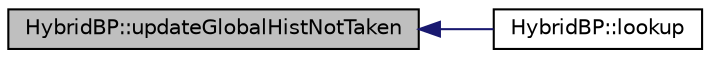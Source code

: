 digraph G
{
  edge [fontname="Helvetica",fontsize="10",labelfontname="Helvetica",labelfontsize="10"];
  node [fontname="Helvetica",fontsize="10",shape=record];
  rankdir=LR;
  Node1 [label="HybridBP::updateGlobalHistNotTaken",height=0.2,width=0.4,color="black", fillcolor="grey75", style="filled" fontcolor="black"];
  Node1 -> Node2 [dir=back,color="midnightblue",fontsize="10",style="solid",fontname="Helvetica"];
  Node2 [label="HybridBP::lookup",height=0.2,width=0.4,color="black", fillcolor="white", style="filled",URL="$classHybridBP.html#a6aef367656e0d8c3b964bfb4e69858fa"];
}
